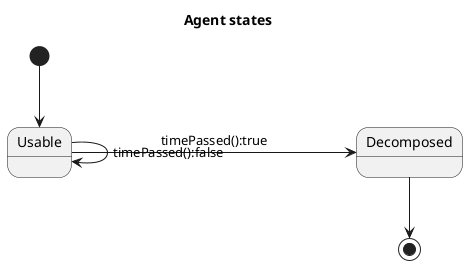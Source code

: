 @startuml Agent states

title Agent states

[*] --> Usable
Usable -> Decomposed: timePassed():true
Usable -> Usable : timePassed():false
Decomposed --> [*]
@enduml